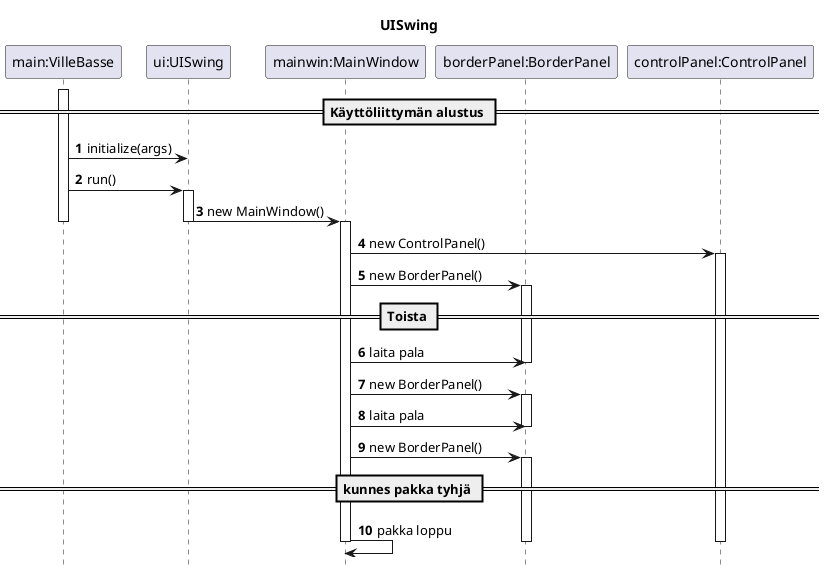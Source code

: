 ' http://plantuml.sourceforge.net/sequence.html

@startuml sekvenssi2.png

title UISwing
autonumber
hide footbox

participant "main:VilleBasse" as main
participant "ui:UISwing" as ui
participant "mainwin:MainWindow" as mainwin
participant "borderPanel:BorderPanel" as bp
participant "controlPanel:ControlPanel" as cp

== Käyttöliittymän alustus ==
activate main
main -> ui: initialize(args)
main -> ui: run()
activate ui

ui -> mainwin: new MainWindow()
deactivate ui
deactivate main
activate mainwin
mainwin -> cp: new ControlPanel()
activate cp
mainwin -> bp: new BorderPanel()
activate bp

== Toista ==
mainwin -> bp: laita pala
deactivate bp
mainwin -> bp: new BorderPanel()
activate bp
mainwin -> bp: laita pala
deactivate bp
mainwin -> bp: new BorderPanel()
activate bp

== kunnes pakka tyhjä ==
mainwin -> mainwin: pakka loppu
deactivate bp
deactivate cp
deactivate mainwin

@enduml
